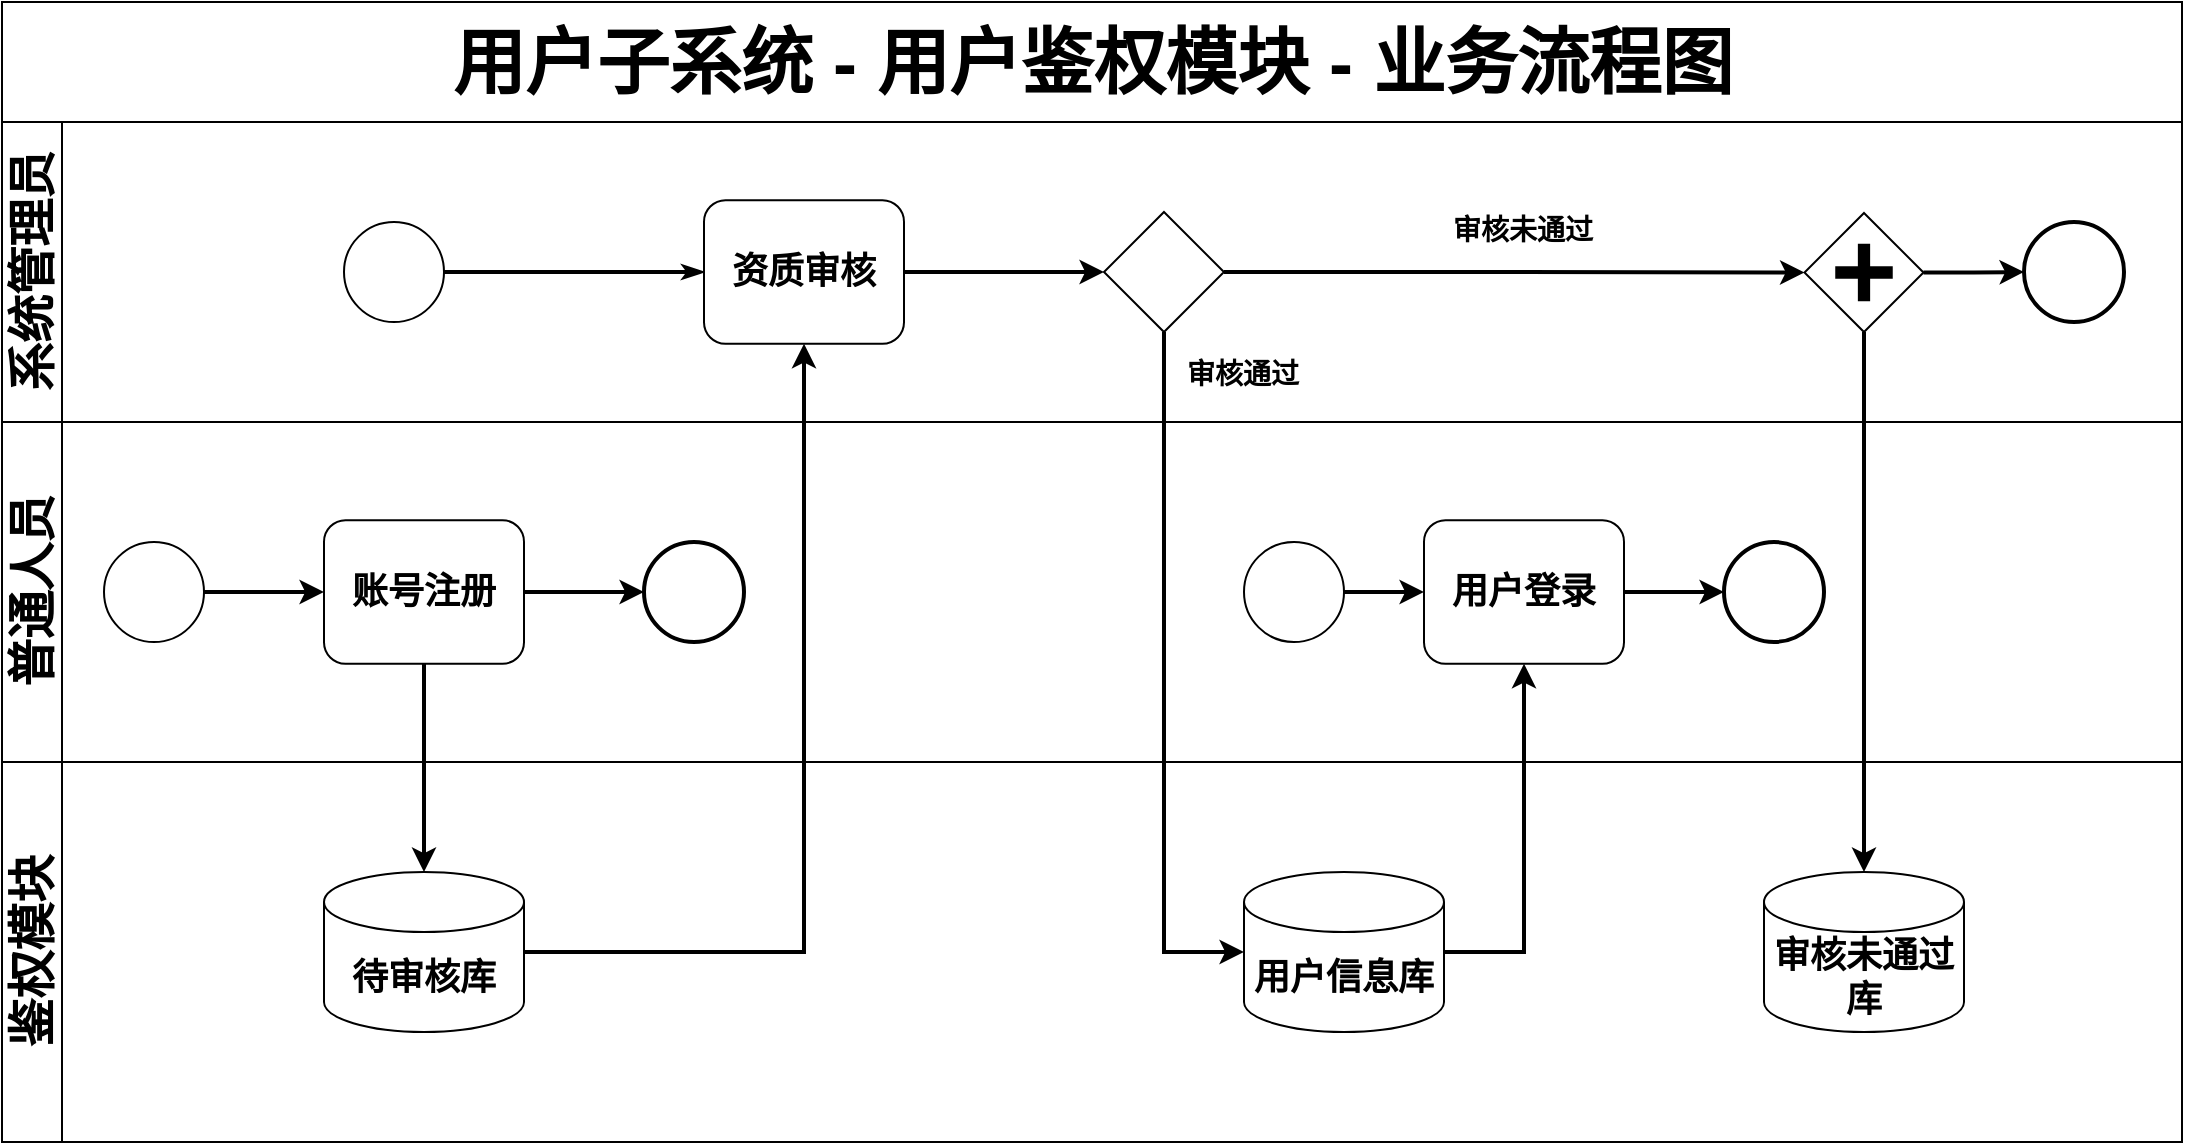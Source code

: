 <mxfile version="15.4.0" type="device"><diagram name="Page-1" id="c7488fd3-1785-93aa-aadb-54a6760d102a"><mxGraphModel dx="1209" dy="801" grid="1" gridSize="10" guides="1" tooltips="1" connect="1" arrows="1" fold="1" page="1" pageScale="1" pageWidth="1169" pageHeight="827" background="none" math="0" shadow="0"><root><mxCell id="0"/><mxCell id="1" parent="0"/><mxCell id="2b4e8129b02d487f-1" value="&lt;span style=&quot;font-family: &amp;#34;helvetica&amp;#34;&quot;&gt;&lt;font style=&quot;font-size: 36px&quot;&gt;用户子系统 - 用户鉴权模块 - 业务流程图&lt;/font&gt;&lt;/span&gt;" style="swimlane;html=1;childLayout=stackLayout;horizontal=1;startSize=60;horizontalStack=0;rounded=0;shadow=0;labelBackgroundColor=none;strokeWidth=1;fontFamily=Verdana;fontSize=8;align=center;" parent="1" vertex="1"><mxGeometry x="39" y="60" width="1090" height="570" as="geometry"/></mxCell><mxCell id="dUFD1zAWPuYsG5wEjuvO-1" style="edgeStyle=orthogonalEdgeStyle;rounded=0;orthogonalLoop=1;jettySize=auto;html=1;exitX=0.5;exitY=1;exitDx=0;exitDy=0;entryX=0.5;entryY=0;entryDx=0;entryDy=0;entryPerimeter=0;strokeWidth=2;" parent="2b4e8129b02d487f-1" source="zCbduPKmyNDGT3lew_uM-13" target="pQAj6tt20ZtV_UeyX4vu-2" edge="1"><mxGeometry relative="1" as="geometry"/></mxCell><mxCell id="dUFD1zAWPuYsG5wEjuvO-2" style="edgeStyle=orthogonalEdgeStyle;rounded=0;orthogonalLoop=1;jettySize=auto;html=1;exitX=1;exitY=0.5;exitDx=0;exitDy=0;exitPerimeter=0;entryX=0.5;entryY=1;entryDx=0;entryDy=0;strokeWidth=2;" parent="2b4e8129b02d487f-1" source="pQAj6tt20ZtV_UeyX4vu-2" target="2b4e8129b02d487f-6" edge="1"><mxGeometry relative="1" as="geometry"/></mxCell><mxCell id="dUFD1zAWPuYsG5wEjuvO-8" style="edgeStyle=orthogonalEdgeStyle;rounded=0;orthogonalLoop=1;jettySize=auto;html=1;exitX=0.5;exitY=1;exitDx=0;exitDy=0;exitPerimeter=0;entryX=0;entryY=0.5;entryDx=0;entryDy=0;entryPerimeter=0;fontSize=14;strokeWidth=2;" parent="2b4e8129b02d487f-1" source="dUFD1zAWPuYsG5wEjuvO-4" target="vXqobdOyYV7f5jVYi2hU-1" edge="1"><mxGeometry relative="1" as="geometry"/></mxCell><mxCell id="dUFD1zAWPuYsG5wEjuvO-13" style="edgeStyle=orthogonalEdgeStyle;rounded=0;orthogonalLoop=1;jettySize=auto;html=1;exitX=1;exitY=0.5;exitDx=0;exitDy=0;exitPerimeter=0;entryX=0.5;entryY=1;entryDx=0;entryDy=0;fontSize=14;strokeWidth=2;" parent="2b4e8129b02d487f-1" source="vXqobdOyYV7f5jVYi2hU-1" target="dUFD1zAWPuYsG5wEjuvO-11" edge="1"><mxGeometry relative="1" as="geometry"/></mxCell><mxCell id="2b4e8129b02d487f-2" value="&lt;font style=&quot;font-size: 24px&quot;&gt;系统管理员&lt;/font&gt;" style="swimlane;html=1;startSize=30;horizontal=0;" parent="2b4e8129b02d487f-1" vertex="1"><mxGeometry y="60" width="1090" height="150" as="geometry"><mxRectangle y="20" width="680" height="20" as="alternateBounds"/></mxGeometry></mxCell><mxCell id="2b4e8129b02d487f-18" style="edgeStyle=orthogonalEdgeStyle;rounded=0;html=1;labelBackgroundColor=none;startArrow=none;startFill=0;startSize=5;endArrow=classicThin;endFill=1;endSize=5;jettySize=auto;orthogonalLoop=1;strokeWidth=2;fontFamily=Verdana;fontSize=8" parent="2b4e8129b02d487f-2" source="2b4e8129b02d487f-5" target="2b4e8129b02d487f-6" edge="1"><mxGeometry relative="1" as="geometry"/></mxCell><mxCell id="2b4e8129b02d487f-5" value="" style="ellipse;whiteSpace=wrap;html=1;rounded=0;shadow=0;labelBackgroundColor=none;strokeWidth=1;fontFamily=Verdana;fontSize=8;align=center;" parent="2b4e8129b02d487f-2" vertex="1"><mxGeometry x="171" y="50" width="50" height="50" as="geometry"/></mxCell><mxCell id="dUFD1zAWPuYsG5wEjuvO-5" style="edgeStyle=orthogonalEdgeStyle;rounded=0;orthogonalLoop=1;jettySize=auto;html=1;exitX=1;exitY=0.5;exitDx=0;exitDy=0;entryX=0;entryY=0.5;entryDx=0;entryDy=0;entryPerimeter=0;strokeWidth=2;" parent="2b4e8129b02d487f-2" source="2b4e8129b02d487f-6" target="dUFD1zAWPuYsG5wEjuvO-4" edge="1"><mxGeometry relative="1" as="geometry"/></mxCell><mxCell id="2b4e8129b02d487f-6" value="&lt;span style=&quot;font-size: 18px&quot;&gt;&lt;b&gt;资质审核&lt;br&gt;&lt;/b&gt;&lt;/span&gt;" style="rounded=1;whiteSpace=wrap;html=1;shadow=0;labelBackgroundColor=none;strokeWidth=1;fontFamily=Verdana;fontSize=8;align=center;" parent="2b4e8129b02d487f-2" vertex="1"><mxGeometry x="351" y="39.13" width="100" height="71.75" as="geometry"/></mxCell><mxCell id="zCbduPKmyNDGT3lew_uM-15" value="" style="ellipse;whiteSpace=wrap;html=1;rounded=0;shadow=0;labelBackgroundColor=none;strokeWidth=2;fontFamily=Verdana;fontSize=8;align=center;" parent="2b4e8129b02d487f-2" vertex="1"><mxGeometry x="1011" y="50" width="50" height="50" as="geometry"/></mxCell><mxCell id="jTniJ4ltzGvvu_bySTz--5" style="edgeStyle=orthogonalEdgeStyle;rounded=0;orthogonalLoop=1;jettySize=auto;html=1;exitX=1;exitY=0.5;exitDx=0;exitDy=0;exitPerimeter=0;entryX=0;entryY=0.5;entryDx=0;entryDy=0;strokeWidth=2;" parent="2b4e8129b02d487f-2" source="dUFD1zAWPuYsG5wEjuvO-4" target="jTniJ4ltzGvvu_bySTz--3" edge="1"><mxGeometry relative="1" as="geometry"/></mxCell><mxCell id="dUFD1zAWPuYsG5wEjuvO-4" value="" style="strokeWidth=1;html=1;shape=mxgraph.flowchart.decision;whiteSpace=wrap;rounded=1;shadow=0;labelBackgroundColor=none;fontFamily=Verdana;fontSize=8;align=center;fontStyle=0" parent="2b4e8129b02d487f-2" vertex="1"><mxGeometry x="551" y="45.01" width="59.99" height="59.99" as="geometry"/></mxCell><mxCell id="dUFD1zAWPuYsG5wEjuvO-7" value="审核未通过" style="text;html=1;strokeColor=none;fillColor=none;align=center;verticalAlign=middle;whiteSpace=wrap;rounded=0;fontSize=14;fontStyle=1" parent="2b4e8129b02d487f-2" vertex="1"><mxGeometry x="721" y="39.13" width="79.01" height="30" as="geometry"/></mxCell><mxCell id="dUFD1zAWPuYsG5wEjuvO-9" value="审核通过" style="text;html=1;strokeColor=none;fillColor=none;align=center;verticalAlign=middle;whiteSpace=wrap;rounded=0;fontSize=14;fontStyle=1" parent="2b4e8129b02d487f-2" vertex="1"><mxGeometry x="581" y="110.88" width="79.01" height="30" as="geometry"/></mxCell><mxCell id="jTniJ4ltzGvvu_bySTz--7" style="edgeStyle=orthogonalEdgeStyle;rounded=0;orthogonalLoop=1;jettySize=auto;html=1;entryX=0;entryY=0.5;entryDx=0;entryDy=0;strokeWidth=2;" parent="2b4e8129b02d487f-2" source="jTniJ4ltzGvvu_bySTz--3" target="zCbduPKmyNDGT3lew_uM-15" edge="1"><mxGeometry relative="1" as="geometry"/></mxCell><mxCell id="jTniJ4ltzGvvu_bySTz--3" value="" style="shape=mxgraph.bpmn.shape;html=1;verticalLabelPosition=bottom;labelBackgroundColor=#ffffff;verticalAlign=top;perimeter=rhombusPerimeter;background=gateway;outline=none;symbol=parallelGw;rounded=1;shadow=0;strokeWidth=1;fontFamily=Verdana;fontSize=8;align=center;" parent="2b4e8129b02d487f-2" vertex="1"><mxGeometry x="901.25" y="45.5" width="59.5" height="59.5" as="geometry"/></mxCell><mxCell id="2b4e8129b02d487f-3" value="&lt;font style=&quot;font-size: 24px&quot;&gt;普通人员&lt;/font&gt;" style="swimlane;html=1;startSize=30;horizontal=0;" parent="2b4e8129b02d487f-1" vertex="1"><mxGeometry y="210" width="1090" height="170" as="geometry"/></mxCell><mxCell id="C1qFAyrEHweJqCCOYsjd-1" style="edgeStyle=orthogonalEdgeStyle;rounded=0;orthogonalLoop=1;jettySize=auto;html=1;exitX=1;exitY=0.5;exitDx=0;exitDy=0;entryX=0;entryY=0.5;entryDx=0;entryDy=0;strokeWidth=2;" parent="2b4e8129b02d487f-3" source="zCbduPKmyNDGT3lew_uM-1" target="zCbduPKmyNDGT3lew_uM-13" edge="1"><mxGeometry relative="1" as="geometry"/></mxCell><mxCell id="zCbduPKmyNDGT3lew_uM-1" value="" style="ellipse;whiteSpace=wrap;html=1;rounded=0;shadow=0;labelBackgroundColor=none;strokeWidth=1;fontFamily=Verdana;fontSize=8;align=center;" parent="2b4e8129b02d487f-3" vertex="1"><mxGeometry x="51" y="60" width="50" height="50" as="geometry"/></mxCell><mxCell id="wnkst7lsF1q_EoVEEKBZ-2" style="edgeStyle=orthogonalEdgeStyle;rounded=0;orthogonalLoop=1;jettySize=auto;html=1;exitX=1;exitY=0.5;exitDx=0;exitDy=0;entryX=0;entryY=0.5;entryDx=0;entryDy=0;strokeWidth=2;" parent="2b4e8129b02d487f-3" source="zCbduPKmyNDGT3lew_uM-13" target="wnkst7lsF1q_EoVEEKBZ-1" edge="1"><mxGeometry relative="1" as="geometry"/></mxCell><mxCell id="zCbduPKmyNDGT3lew_uM-13" value="&lt;span style=&quot;font-size: 18px&quot;&gt;&lt;b&gt;账号注册&lt;br&gt;&lt;/b&gt;&lt;/span&gt;" style="rounded=1;whiteSpace=wrap;html=1;shadow=0;labelBackgroundColor=none;strokeWidth=1;fontFamily=Verdana;fontSize=8;align=center;" parent="2b4e8129b02d487f-3" vertex="1"><mxGeometry x="161" y="49.12" width="100" height="71.75" as="geometry"/></mxCell><mxCell id="zCbduPKmyNDGT3lew_uM-16" value="" style="ellipse;whiteSpace=wrap;html=1;rounded=0;shadow=0;labelBackgroundColor=none;strokeWidth=2;fontFamily=Verdana;fontSize=8;align=center;" parent="2b4e8129b02d487f-3" vertex="1"><mxGeometry x="861" y="60.0" width="50" height="50" as="geometry"/></mxCell><mxCell id="dUFD1zAWPuYsG5wEjuvO-12" style="edgeStyle=orthogonalEdgeStyle;rounded=0;orthogonalLoop=1;jettySize=auto;html=1;exitX=1;exitY=0.5;exitDx=0;exitDy=0;entryX=0;entryY=0.5;entryDx=0;entryDy=0;fontSize=14;strokeWidth=2;" parent="2b4e8129b02d487f-3" source="dUFD1zAWPuYsG5wEjuvO-10" target="dUFD1zAWPuYsG5wEjuvO-11" edge="1"><mxGeometry relative="1" as="geometry"/></mxCell><mxCell id="dUFD1zAWPuYsG5wEjuvO-10" value="" style="ellipse;whiteSpace=wrap;html=1;rounded=0;shadow=0;labelBackgroundColor=none;strokeWidth=1;fontFamily=Verdana;fontSize=8;align=center;" parent="2b4e8129b02d487f-3" vertex="1"><mxGeometry x="621" y="60.0" width="50" height="50" as="geometry"/></mxCell><mxCell id="dUFD1zAWPuYsG5wEjuvO-14" style="edgeStyle=orthogonalEdgeStyle;rounded=0;orthogonalLoop=1;jettySize=auto;html=1;exitX=1;exitY=0.5;exitDx=0;exitDy=0;fontSize=14;strokeWidth=2;" parent="2b4e8129b02d487f-3" source="dUFD1zAWPuYsG5wEjuvO-11" target="zCbduPKmyNDGT3lew_uM-16" edge="1"><mxGeometry relative="1" as="geometry"/></mxCell><mxCell id="dUFD1zAWPuYsG5wEjuvO-11" value="&lt;span style=&quot;font-size: 18px&quot;&gt;&lt;b&gt;用户登录&lt;br&gt;&lt;/b&gt;&lt;/span&gt;" style="rounded=1;whiteSpace=wrap;html=1;shadow=0;labelBackgroundColor=none;strokeWidth=1;fontFamily=Verdana;fontSize=8;align=center;" parent="2b4e8129b02d487f-3" vertex="1"><mxGeometry x="711" y="49.12" width="100" height="71.75" as="geometry"/></mxCell><mxCell id="wnkst7lsF1q_EoVEEKBZ-1" value="" style="ellipse;whiteSpace=wrap;html=1;rounded=0;shadow=0;labelBackgroundColor=none;strokeWidth=2;fontFamily=Verdana;fontSize=8;align=center;" parent="2b4e8129b02d487f-3" vertex="1"><mxGeometry x="321" y="59.99" width="50" height="50" as="geometry"/></mxCell><mxCell id="2b4e8129b02d487f-4" value="&lt;font style=&quot;font-size: 24px&quot;&gt;鉴权模块&lt;/font&gt;" style="swimlane;html=1;startSize=30;horizontal=0;" parent="2b4e8129b02d487f-1" vertex="1"><mxGeometry y="380" width="1090" height="190" as="geometry"/></mxCell><mxCell id="pQAj6tt20ZtV_UeyX4vu-2" value="&lt;span style=&quot;font-size: 18px&quot;&gt;&lt;b&gt;待审核库&lt;/b&gt;&lt;/span&gt;" style="shape=cylinder3;whiteSpace=wrap;html=1;boundedLbl=1;backgroundOutline=1;size=15;" parent="2b4e8129b02d487f-4" vertex="1"><mxGeometry x="161" y="55" width="100" height="80" as="geometry"/></mxCell><mxCell id="vXqobdOyYV7f5jVYi2hU-1" value="&lt;font style=&quot;font-size: 18px&quot;&gt;&lt;b&gt;用户信息库&lt;/b&gt;&lt;/font&gt;" style="shape=cylinder3;whiteSpace=wrap;html=1;boundedLbl=1;backgroundOutline=1;size=15;" parent="2b4e8129b02d487f-4" vertex="1"><mxGeometry x="621" y="55" width="100" height="80" as="geometry"/></mxCell><mxCell id="jTniJ4ltzGvvu_bySTz--1" value="&lt;font style=&quot;font-size: 18px&quot;&gt;&lt;b&gt;审核未通过库&lt;/b&gt;&lt;/font&gt;" style="shape=cylinder3;whiteSpace=wrap;html=1;boundedLbl=1;backgroundOutline=1;size=15;" parent="2b4e8129b02d487f-4" vertex="1"><mxGeometry x="881" y="55" width="100" height="80" as="geometry"/></mxCell><mxCell id="jTniJ4ltzGvvu_bySTz--6" style="edgeStyle=orthogonalEdgeStyle;rounded=0;orthogonalLoop=1;jettySize=auto;html=1;exitX=0.5;exitY=1;exitDx=0;exitDy=0;entryX=0.5;entryY=0;entryDx=0;entryDy=0;entryPerimeter=0;strokeWidth=2;" parent="2b4e8129b02d487f-1" source="jTniJ4ltzGvvu_bySTz--3" target="jTniJ4ltzGvvu_bySTz--1" edge="1"><mxGeometry relative="1" as="geometry"/></mxCell></root></mxGraphModel></diagram></mxfile>